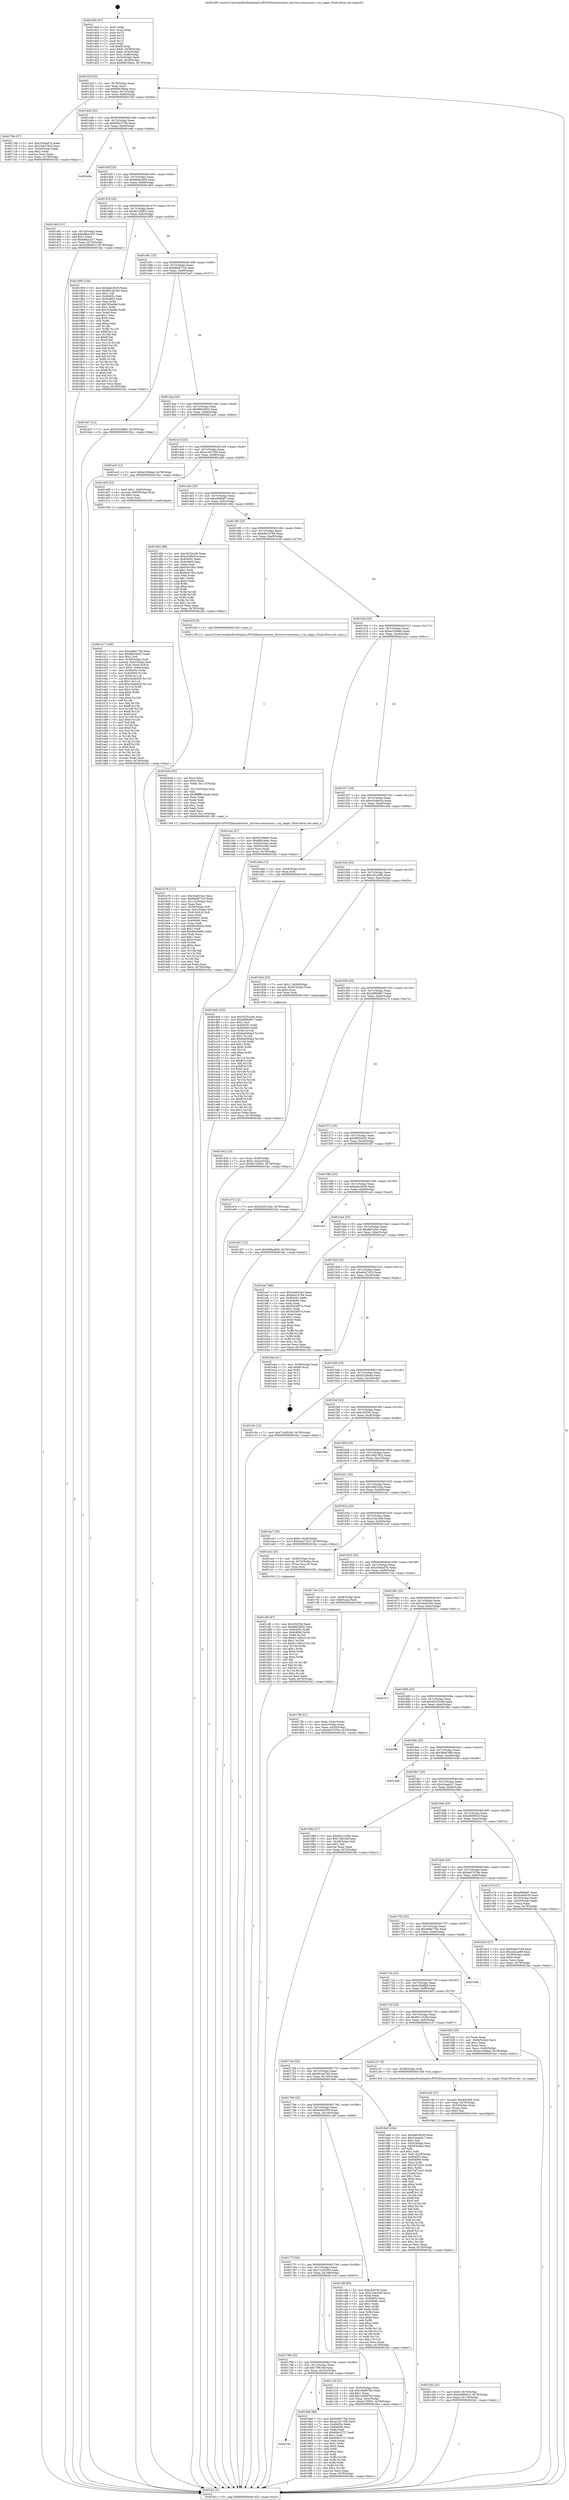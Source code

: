 digraph "0x401400" {
  label = "0x401400 (/mnt/c/Users/mathe/Desktop/tcc/POCII/binaries/extr_xhyvesrcvmmvmm.c_vm_ioapic_Final-ollvm.out::main(0))"
  labelloc = "t"
  node[shape=record]

  Entry [label="",width=0.3,height=0.3,shape=circle,fillcolor=black,style=filled]
  "0x40142f" [label="{
     0x40142f [23]\l
     | [instrs]\l
     &nbsp;&nbsp;0x40142f \<+3\>: mov -0x78(%rbp),%eax\l
     &nbsp;&nbsp;0x401432 \<+2\>: mov %eax,%ecx\l
     &nbsp;&nbsp;0x401434 \<+6\>: sub $0x80616bee,%ecx\l
     &nbsp;&nbsp;0x40143a \<+3\>: mov %eax,-0x7c(%rbp)\l
     &nbsp;&nbsp;0x40143d \<+3\>: mov %ecx,-0x80(%rbp)\l
     &nbsp;&nbsp;0x401440 \<+6\>: je 00000000004017bb \<main+0x3bb\>\l
  }"]
  "0x4017bb" [label="{
     0x4017bb [27]\l
     | [instrs]\l
     &nbsp;&nbsp;0x4017bb \<+5\>: mov $0x330dad7b,%eax\l
     &nbsp;&nbsp;0x4017c0 \<+5\>: mov $0x19d27822,%ecx\l
     &nbsp;&nbsp;0x4017c5 \<+3\>: mov -0x34(%rbp),%edx\l
     &nbsp;&nbsp;0x4017c8 \<+3\>: cmp $0x2,%edx\l
     &nbsp;&nbsp;0x4017cb \<+3\>: cmovne %ecx,%eax\l
     &nbsp;&nbsp;0x4017ce \<+3\>: mov %eax,-0x78(%rbp)\l
     &nbsp;&nbsp;0x4017d1 \<+5\>: jmp 0000000000401fa1 \<main+0xba1\>\l
  }"]
  "0x401446" [label="{
     0x401446 [25]\l
     | [instrs]\l
     &nbsp;&nbsp;0x401446 \<+5\>: jmp 000000000040144b \<main+0x4b\>\l
     &nbsp;&nbsp;0x40144b \<+3\>: mov -0x7c(%rbp),%eax\l
     &nbsp;&nbsp;0x40144e \<+5\>: sub $0x82bc57d9,%eax\l
     &nbsp;&nbsp;0x401453 \<+6\>: mov %eax,-0x84(%rbp)\l
     &nbsp;&nbsp;0x401459 \<+6\>: je 0000000000401e8a \<main+0xa8a\>\l
  }"]
  "0x401fa1" [label="{
     0x401fa1 [5]\l
     | [instrs]\l
     &nbsp;&nbsp;0x401fa1 \<+5\>: jmp 000000000040142f \<main+0x2f\>\l
  }"]
  "0x401400" [label="{
     0x401400 [47]\l
     | [instrs]\l
     &nbsp;&nbsp;0x401400 \<+1\>: push %rbp\l
     &nbsp;&nbsp;0x401401 \<+3\>: mov %rsp,%rbp\l
     &nbsp;&nbsp;0x401404 \<+2\>: push %r15\l
     &nbsp;&nbsp;0x401406 \<+2\>: push %r14\l
     &nbsp;&nbsp;0x401408 \<+2\>: push %r13\l
     &nbsp;&nbsp;0x40140a \<+2\>: push %r12\l
     &nbsp;&nbsp;0x40140c \<+1\>: push %rbx\l
     &nbsp;&nbsp;0x40140d \<+7\>: sub $0xf8,%rsp\l
     &nbsp;&nbsp;0x401414 \<+7\>: movl $0x0,-0x38(%rbp)\l
     &nbsp;&nbsp;0x40141b \<+3\>: mov %edi,-0x3c(%rbp)\l
     &nbsp;&nbsp;0x40141e \<+4\>: mov %rsi,-0x48(%rbp)\l
     &nbsp;&nbsp;0x401422 \<+3\>: mov -0x3c(%rbp),%edi\l
     &nbsp;&nbsp;0x401425 \<+3\>: mov %edi,-0x34(%rbp)\l
     &nbsp;&nbsp;0x401428 \<+7\>: movl $0x80616bee,-0x78(%rbp)\l
  }"]
  Exit [label="",width=0.3,height=0.3,shape=circle,fillcolor=black,style=filled,peripheries=2]
  "0x401e8a" [label="{
     0x401e8a\l
  }", style=dashed]
  "0x40145f" [label="{
     0x40145f [25]\l
     | [instrs]\l
     &nbsp;&nbsp;0x40145f \<+5\>: jmp 0000000000401464 \<main+0x64\>\l
     &nbsp;&nbsp;0x401464 \<+3\>: mov -0x7c(%rbp),%eax\l
     &nbsp;&nbsp;0x401467 \<+5\>: sub $0x969ac609,%eax\l
     &nbsp;&nbsp;0x40146c \<+6\>: mov %eax,-0x88(%rbp)\l
     &nbsp;&nbsp;0x401472 \<+6\>: je 0000000000401d63 \<main+0x963\>\l
  }"]
  "0x401de6" [label="{
     0x401de6 [152]\l
     | [instrs]\l
     &nbsp;&nbsp;0x401de6 \<+5\>: mov $0x35252c0b,%ecx\l
     &nbsp;&nbsp;0x401deb \<+5\>: mov $0xd090dfe7,%edx\l
     &nbsp;&nbsp;0x401df0 \<+3\>: mov $0x1,%sil\l
     &nbsp;&nbsp;0x401df3 \<+8\>: mov 0x40405c,%r8d\l
     &nbsp;&nbsp;0x401dfb \<+8\>: mov 0x404060,%r9d\l
     &nbsp;&nbsp;0x401e03 \<+3\>: mov %r8d,%r10d\l
     &nbsp;&nbsp;0x401e06 \<+7\>: sub $0x6ab004a3,%r10d\l
     &nbsp;&nbsp;0x401e0d \<+4\>: sub $0x1,%r10d\l
     &nbsp;&nbsp;0x401e11 \<+7\>: add $0x6ab004a3,%r10d\l
     &nbsp;&nbsp;0x401e18 \<+4\>: imul %r10d,%r8d\l
     &nbsp;&nbsp;0x401e1c \<+4\>: and $0x1,%r8d\l
     &nbsp;&nbsp;0x401e20 \<+4\>: cmp $0x0,%r8d\l
     &nbsp;&nbsp;0x401e24 \<+4\>: sete %r11b\l
     &nbsp;&nbsp;0x401e28 \<+4\>: cmp $0xa,%r9d\l
     &nbsp;&nbsp;0x401e2c \<+3\>: setl %bl\l
     &nbsp;&nbsp;0x401e2f \<+3\>: mov %r11b,%r14b\l
     &nbsp;&nbsp;0x401e32 \<+4\>: xor $0xff,%r14b\l
     &nbsp;&nbsp;0x401e36 \<+3\>: mov %bl,%r15b\l
     &nbsp;&nbsp;0x401e39 \<+4\>: xor $0xff,%r15b\l
     &nbsp;&nbsp;0x401e3d \<+4\>: xor $0x0,%sil\l
     &nbsp;&nbsp;0x401e41 \<+3\>: mov %r14b,%r12b\l
     &nbsp;&nbsp;0x401e44 \<+4\>: and $0x0,%r12b\l
     &nbsp;&nbsp;0x401e48 \<+3\>: and %sil,%r11b\l
     &nbsp;&nbsp;0x401e4b \<+3\>: mov %r15b,%r13b\l
     &nbsp;&nbsp;0x401e4e \<+4\>: and $0x0,%r13b\l
     &nbsp;&nbsp;0x401e52 \<+3\>: and %sil,%bl\l
     &nbsp;&nbsp;0x401e55 \<+3\>: or %r11b,%r12b\l
     &nbsp;&nbsp;0x401e58 \<+3\>: or %bl,%r13b\l
     &nbsp;&nbsp;0x401e5b \<+3\>: xor %r13b,%r12b\l
     &nbsp;&nbsp;0x401e5e \<+3\>: or %r15b,%r14b\l
     &nbsp;&nbsp;0x401e61 \<+4\>: xor $0xff,%r14b\l
     &nbsp;&nbsp;0x401e65 \<+4\>: or $0x0,%sil\l
     &nbsp;&nbsp;0x401e69 \<+3\>: and %sil,%r14b\l
     &nbsp;&nbsp;0x401e6c \<+3\>: or %r14b,%r12b\l
     &nbsp;&nbsp;0x401e6f \<+4\>: test $0x1,%r12b\l
     &nbsp;&nbsp;0x401e73 \<+3\>: cmovne %edx,%ecx\l
     &nbsp;&nbsp;0x401e76 \<+3\>: mov %ecx,-0x78(%rbp)\l
     &nbsp;&nbsp;0x401e79 \<+5\>: jmp 0000000000401fa1 \<main+0xba1\>\l
  }"]
  "0x401d63" [label="{
     0x401d63 [31]\l
     | [instrs]\l
     &nbsp;&nbsp;0x401d63 \<+3\>: mov -0x74(%rbp),%eax\l
     &nbsp;&nbsp;0x401d66 \<+5\>: add $0xb8bac247,%eax\l
     &nbsp;&nbsp;0x401d6b \<+3\>: add $0x1,%eax\l
     &nbsp;&nbsp;0x401d6e \<+5\>: sub $0xb8bac247,%eax\l
     &nbsp;&nbsp;0x401d73 \<+3\>: mov %eax,-0x74(%rbp)\l
     &nbsp;&nbsp;0x401d76 \<+7\>: movl $0x4590941f,-0x78(%rbp)\l
     &nbsp;&nbsp;0x401d7d \<+5\>: jmp 0000000000401fa1 \<main+0xba1\>\l
  }"]
  "0x401478" [label="{
     0x401478 [25]\l
     | [instrs]\l
     &nbsp;&nbsp;0x401478 \<+5\>: jmp 000000000040147d \<main+0x7d\>\l
     &nbsp;&nbsp;0x40147d \<+3\>: mov -0x7c(%rbp),%eax\l
     &nbsp;&nbsp;0x401480 \<+5\>: sub $0x9a72f583,%eax\l
     &nbsp;&nbsp;0x401485 \<+6\>: mov %eax,-0x8c(%rbp)\l
     &nbsp;&nbsp;0x40148b \<+6\>: je 0000000000401859 \<main+0x459\>\l
  }"]
  "0x401cf6" [label="{
     0x401cf6 [97]\l
     | [instrs]\l
     &nbsp;&nbsp;0x401cf6 \<+5\>: mov $0xc52f1fb,%edx\l
     &nbsp;&nbsp;0x401cfb \<+5\>: mov $0xd6f2d052,%esi\l
     &nbsp;&nbsp;0x401d00 \<+8\>: mov 0x40405c,%r8d\l
     &nbsp;&nbsp;0x401d08 \<+8\>: mov 0x404060,%r9d\l
     &nbsp;&nbsp;0x401d10 \<+3\>: mov %r8d,%r10d\l
     &nbsp;&nbsp;0x401d13 \<+7\>: add $0x61149e10,%r10d\l
     &nbsp;&nbsp;0x401d1a \<+4\>: sub $0x1,%r10d\l
     &nbsp;&nbsp;0x401d1e \<+7\>: sub $0x61149e10,%r10d\l
     &nbsp;&nbsp;0x401d25 \<+4\>: imul %r10d,%r8d\l
     &nbsp;&nbsp;0x401d29 \<+4\>: and $0x1,%r8d\l
     &nbsp;&nbsp;0x401d2d \<+4\>: cmp $0x0,%r8d\l
     &nbsp;&nbsp;0x401d31 \<+4\>: sete %r11b\l
     &nbsp;&nbsp;0x401d35 \<+4\>: cmp $0xa,%r9d\l
     &nbsp;&nbsp;0x401d39 \<+3\>: setl %bl\l
     &nbsp;&nbsp;0x401d3c \<+3\>: mov %r11b,%r14b\l
     &nbsp;&nbsp;0x401d3f \<+3\>: and %bl,%r14b\l
     &nbsp;&nbsp;0x401d42 \<+3\>: xor %bl,%r11b\l
     &nbsp;&nbsp;0x401d45 \<+3\>: or %r11b,%r14b\l
     &nbsp;&nbsp;0x401d48 \<+4\>: test $0x1,%r14b\l
     &nbsp;&nbsp;0x401d4c \<+3\>: cmovne %esi,%edx\l
     &nbsp;&nbsp;0x401d4f \<+3\>: mov %edx,-0x78(%rbp)\l
     &nbsp;&nbsp;0x401d52 \<+5\>: jmp 0000000000401fa1 \<main+0xba1\>\l
  }"]
  "0x401859" [label="{
     0x401859 [144]\l
     | [instrs]\l
     &nbsp;&nbsp;0x401859 \<+5\>: mov $0xdab1fb38,%eax\l
     &nbsp;&nbsp;0x40185e \<+5\>: mov $0x661de7b0,%ecx\l
     &nbsp;&nbsp;0x401863 \<+2\>: mov $0x1,%dl\l
     &nbsp;&nbsp;0x401865 \<+7\>: mov 0x40405c,%esi\l
     &nbsp;&nbsp;0x40186c \<+7\>: mov 0x404060,%edi\l
     &nbsp;&nbsp;0x401873 \<+3\>: mov %esi,%r8d\l
     &nbsp;&nbsp;0x401876 \<+7\>: sub $0x763a09d,%r8d\l
     &nbsp;&nbsp;0x40187d \<+4\>: sub $0x1,%r8d\l
     &nbsp;&nbsp;0x401881 \<+7\>: add $0x763a09d,%r8d\l
     &nbsp;&nbsp;0x401888 \<+4\>: imul %r8d,%esi\l
     &nbsp;&nbsp;0x40188c \<+3\>: and $0x1,%esi\l
     &nbsp;&nbsp;0x40188f \<+3\>: cmp $0x0,%esi\l
     &nbsp;&nbsp;0x401892 \<+4\>: sete %r9b\l
     &nbsp;&nbsp;0x401896 \<+3\>: cmp $0xa,%edi\l
     &nbsp;&nbsp;0x401899 \<+4\>: setl %r10b\l
     &nbsp;&nbsp;0x40189d \<+3\>: mov %r9b,%r11b\l
     &nbsp;&nbsp;0x4018a0 \<+4\>: xor $0xff,%r11b\l
     &nbsp;&nbsp;0x4018a4 \<+3\>: mov %r10b,%bl\l
     &nbsp;&nbsp;0x4018a7 \<+3\>: xor $0xff,%bl\l
     &nbsp;&nbsp;0x4018aa \<+3\>: xor $0x0,%dl\l
     &nbsp;&nbsp;0x4018ad \<+3\>: mov %r11b,%r14b\l
     &nbsp;&nbsp;0x4018b0 \<+4\>: and $0x0,%r14b\l
     &nbsp;&nbsp;0x4018b4 \<+3\>: and %dl,%r9b\l
     &nbsp;&nbsp;0x4018b7 \<+3\>: mov %bl,%r15b\l
     &nbsp;&nbsp;0x4018ba \<+4\>: and $0x0,%r15b\l
     &nbsp;&nbsp;0x4018be \<+3\>: and %dl,%r10b\l
     &nbsp;&nbsp;0x4018c1 \<+3\>: or %r9b,%r14b\l
     &nbsp;&nbsp;0x4018c4 \<+3\>: or %r10b,%r15b\l
     &nbsp;&nbsp;0x4018c7 \<+3\>: xor %r15b,%r14b\l
     &nbsp;&nbsp;0x4018ca \<+3\>: or %bl,%r11b\l
     &nbsp;&nbsp;0x4018cd \<+4\>: xor $0xff,%r11b\l
     &nbsp;&nbsp;0x4018d1 \<+3\>: or $0x0,%dl\l
     &nbsp;&nbsp;0x4018d4 \<+3\>: and %dl,%r11b\l
     &nbsp;&nbsp;0x4018d7 \<+3\>: or %r11b,%r14b\l
     &nbsp;&nbsp;0x4018da \<+4\>: test $0x1,%r14b\l
     &nbsp;&nbsp;0x4018de \<+3\>: cmovne %ecx,%eax\l
     &nbsp;&nbsp;0x4018e1 \<+3\>: mov %eax,-0x78(%rbp)\l
     &nbsp;&nbsp;0x4018e4 \<+5\>: jmp 0000000000401fa1 \<main+0xba1\>\l
  }"]
  "0x401491" [label="{
     0x401491 [25]\l
     | [instrs]\l
     &nbsp;&nbsp;0x401491 \<+5\>: jmp 0000000000401496 \<main+0x96\>\l
     &nbsp;&nbsp;0x401496 \<+3\>: mov -0x7c(%rbp),%eax\l
     &nbsp;&nbsp;0x401499 \<+5\>: sub $0x9bb877c9,%eax\l
     &nbsp;&nbsp;0x40149e \<+6\>: mov %eax,-0x90(%rbp)\l
     &nbsp;&nbsp;0x4014a4 \<+6\>: je 0000000000401be7 \<main+0x7e7\>\l
  }"]
  "0x401c5b" [label="{
     0x401c5b [25]\l
     | [instrs]\l
     &nbsp;&nbsp;0x401c5b \<+7\>: movl $0x0,-0x74(%rbp)\l
     &nbsp;&nbsp;0x401c62 \<+7\>: movl $0x4590941f,-0x78(%rbp)\l
     &nbsp;&nbsp;0x401c69 \<+6\>: mov %eax,-0x118(%rbp)\l
     &nbsp;&nbsp;0x401c6f \<+5\>: jmp 0000000000401fa1 \<main+0xba1\>\l
  }"]
  "0x401be7" [label="{
     0x401be7 [12]\l
     | [instrs]\l
     &nbsp;&nbsp;0x401be7 \<+7\>: movl $0x5c50dfb8,-0x78(%rbp)\l
     &nbsp;&nbsp;0x401bee \<+5\>: jmp 0000000000401fa1 \<main+0xba1\>\l
  }"]
  "0x4014aa" [label="{
     0x4014aa [25]\l
     | [instrs]\l
     &nbsp;&nbsp;0x4014aa \<+5\>: jmp 00000000004014af \<main+0xaf\>\l
     &nbsp;&nbsp;0x4014af \<+3\>: mov -0x7c(%rbp),%eax\l
     &nbsp;&nbsp;0x4014b2 \<+5\>: sub $0x9bf16032,%eax\l
     &nbsp;&nbsp;0x4014b7 \<+6\>: mov %eax,-0x94(%rbp)\l
     &nbsp;&nbsp;0x4014bd \<+6\>: je 0000000000401ac0 \<main+0x6c0\>\l
  }"]
  "0x401c40" [label="{
     0x401c40 [27]\l
     | [instrs]\l
     &nbsp;&nbsp;0x401c40 \<+10\>: movabs $0x4020b6,%rdi\l
     &nbsp;&nbsp;0x401c4a \<+4\>: mov %rax,-0x70(%rbp)\l
     &nbsp;&nbsp;0x401c4e \<+4\>: mov -0x70(%rbp),%rax\l
     &nbsp;&nbsp;0x401c52 \<+2\>: mov (%rax),%esi\l
     &nbsp;&nbsp;0x401c54 \<+2\>: mov $0x0,%al\l
     &nbsp;&nbsp;0x401c56 \<+5\>: call 0000000000401040 \<printf@plt\>\l
     | [calls]\l
     &nbsp;&nbsp;0x401040 \{1\} (unknown)\l
  }"]
  "0x401ac0" [label="{
     0x401ac0 [12]\l
     | [instrs]\l
     &nbsp;&nbsp;0x401ac0 \<+7\>: movl $0xbc338dad,-0x78(%rbp)\l
     &nbsp;&nbsp;0x401ac7 \<+5\>: jmp 0000000000401fa1 \<main+0xba1\>\l
  }"]
  "0x4014c3" [label="{
     0x4014c3 [25]\l
     | [instrs]\l
     &nbsp;&nbsp;0x4014c3 \<+5\>: jmp 00000000004014c8 \<main+0xc8\>\l
     &nbsp;&nbsp;0x4014c8 \<+3\>: mov -0x7c(%rbp),%eax\l
     &nbsp;&nbsp;0x4014cb \<+5\>: sub $0xa1447358,%eax\l
     &nbsp;&nbsp;0x4014d0 \<+6\>: mov %eax,-0x98(%rbp)\l
     &nbsp;&nbsp;0x4014d6 \<+6\>: je 0000000000401a00 \<main+0x600\>\l
  }"]
  "0x401b78" [label="{
     0x401b78 [111]\l
     | [instrs]\l
     &nbsp;&nbsp;0x401b78 \<+5\>: mov $0x34a923ec,%ecx\l
     &nbsp;&nbsp;0x401b7d \<+5\>: mov $0x9bb877c9,%edx\l
     &nbsp;&nbsp;0x401b82 \<+6\>: mov -0x114(%rbp),%esi\l
     &nbsp;&nbsp;0x401b88 \<+3\>: imul %eax,%esi\l
     &nbsp;&nbsp;0x401b8b \<+4\>: mov -0x58(%rbp),%r8\l
     &nbsp;&nbsp;0x401b8f \<+4\>: movslq -0x5c(%rbp),%r9\l
     &nbsp;&nbsp;0x401b93 \<+4\>: mov (%r8,%r9,8),%r8\l
     &nbsp;&nbsp;0x401b97 \<+3\>: mov %esi,(%r8)\l
     &nbsp;&nbsp;0x401b9a \<+7\>: mov 0x40405c,%eax\l
     &nbsp;&nbsp;0x401ba1 \<+7\>: mov 0x404060,%esi\l
     &nbsp;&nbsp;0x401ba8 \<+2\>: mov %eax,%edi\l
     &nbsp;&nbsp;0x401baa \<+6\>: sub $0x99cd4b0e,%edi\l
     &nbsp;&nbsp;0x401bb0 \<+3\>: sub $0x1,%edi\l
     &nbsp;&nbsp;0x401bb3 \<+6\>: add $0x99cd4b0e,%edi\l
     &nbsp;&nbsp;0x401bb9 \<+3\>: imul %edi,%eax\l
     &nbsp;&nbsp;0x401bbc \<+3\>: and $0x1,%eax\l
     &nbsp;&nbsp;0x401bbf \<+3\>: cmp $0x0,%eax\l
     &nbsp;&nbsp;0x401bc2 \<+4\>: sete %r10b\l
     &nbsp;&nbsp;0x401bc6 \<+3\>: cmp $0xa,%esi\l
     &nbsp;&nbsp;0x401bc9 \<+4\>: setl %r11b\l
     &nbsp;&nbsp;0x401bcd \<+3\>: mov %r10b,%bl\l
     &nbsp;&nbsp;0x401bd0 \<+3\>: and %r11b,%bl\l
     &nbsp;&nbsp;0x401bd3 \<+3\>: xor %r11b,%r10b\l
     &nbsp;&nbsp;0x401bd6 \<+3\>: or %r10b,%bl\l
     &nbsp;&nbsp;0x401bd9 \<+3\>: test $0x1,%bl\l
     &nbsp;&nbsp;0x401bdc \<+3\>: cmovne %edx,%ecx\l
     &nbsp;&nbsp;0x401bdf \<+3\>: mov %ecx,-0x78(%rbp)\l
     &nbsp;&nbsp;0x401be2 \<+5\>: jmp 0000000000401fa1 \<main+0xba1\>\l
  }"]
  "0x401a00" [label="{
     0x401a00 [23]\l
     | [instrs]\l
     &nbsp;&nbsp;0x401a00 \<+7\>: movl $0x1,-0x60(%rbp)\l
     &nbsp;&nbsp;0x401a07 \<+4\>: movslq -0x60(%rbp),%rax\l
     &nbsp;&nbsp;0x401a0b \<+4\>: shl $0x2,%rax\l
     &nbsp;&nbsp;0x401a0f \<+3\>: mov %rax,%rdi\l
     &nbsp;&nbsp;0x401a12 \<+5\>: call 0000000000401050 \<malloc@plt\>\l
     | [calls]\l
     &nbsp;&nbsp;0x401050 \{1\} (unknown)\l
  }"]
  "0x4014dc" [label="{
     0x4014dc [25]\l
     | [instrs]\l
     &nbsp;&nbsp;0x4014dc \<+5\>: jmp 00000000004014e1 \<main+0xe1\>\l
     &nbsp;&nbsp;0x4014e1 \<+3\>: mov -0x7c(%rbp),%eax\l
     &nbsp;&nbsp;0x4014e4 \<+5\>: sub $0xa666fef7,%eax\l
     &nbsp;&nbsp;0x4014e9 \<+6\>: mov %eax,-0x9c(%rbp)\l
     &nbsp;&nbsp;0x4014ef \<+6\>: je 0000000000401d82 \<main+0x982\>\l
  }"]
  "0x401b44" [label="{
     0x401b44 [52]\l
     | [instrs]\l
     &nbsp;&nbsp;0x401b44 \<+2\>: xor %ecx,%ecx\l
     &nbsp;&nbsp;0x401b46 \<+5\>: mov $0x2,%edx\l
     &nbsp;&nbsp;0x401b4b \<+6\>: mov %edx,-0x110(%rbp)\l
     &nbsp;&nbsp;0x401b51 \<+1\>: cltd\l
     &nbsp;&nbsp;0x401b52 \<+6\>: mov -0x110(%rbp),%esi\l
     &nbsp;&nbsp;0x401b58 \<+2\>: idiv %esi\l
     &nbsp;&nbsp;0x401b5a \<+6\>: imul $0xfffffffe,%edx,%edx\l
     &nbsp;&nbsp;0x401b60 \<+2\>: mov %ecx,%edi\l
     &nbsp;&nbsp;0x401b62 \<+2\>: sub %edx,%edi\l
     &nbsp;&nbsp;0x401b64 \<+2\>: mov %ecx,%edx\l
     &nbsp;&nbsp;0x401b66 \<+3\>: sub $0x1,%edx\l
     &nbsp;&nbsp;0x401b69 \<+2\>: add %edx,%edi\l
     &nbsp;&nbsp;0x401b6b \<+2\>: sub %edi,%ecx\l
     &nbsp;&nbsp;0x401b6d \<+6\>: mov %ecx,-0x114(%rbp)\l
     &nbsp;&nbsp;0x401b73 \<+5\>: call 0000000000401160 \<next_i\>\l
     | [calls]\l
     &nbsp;&nbsp;0x401160 \{1\} (/mnt/c/Users/mathe/Desktop/tcc/POCII/binaries/extr_xhyvesrcvmmvmm.c_vm_ioapic_Final-ollvm.out::next_i)\l
  }"]
  "0x401d82" [label="{
     0x401d82 [88]\l
     | [instrs]\l
     &nbsp;&nbsp;0x401d82 \<+5\>: mov $0x35252c0b,%eax\l
     &nbsp;&nbsp;0x401d87 \<+5\>: mov $0xc03dbd1e,%ecx\l
     &nbsp;&nbsp;0x401d8c \<+7\>: mov 0x40405c,%edx\l
     &nbsp;&nbsp;0x401d93 \<+7\>: mov 0x404060,%esi\l
     &nbsp;&nbsp;0x401d9a \<+2\>: mov %edx,%edi\l
     &nbsp;&nbsp;0x401d9c \<+6\>: add $0xfc0e183c,%edi\l
     &nbsp;&nbsp;0x401da2 \<+3\>: sub $0x1,%edi\l
     &nbsp;&nbsp;0x401da5 \<+6\>: sub $0xfc0e183c,%edi\l
     &nbsp;&nbsp;0x401dab \<+3\>: imul %edi,%edx\l
     &nbsp;&nbsp;0x401dae \<+3\>: and $0x1,%edx\l
     &nbsp;&nbsp;0x401db1 \<+3\>: cmp $0x0,%edx\l
     &nbsp;&nbsp;0x401db4 \<+4\>: sete %r8b\l
     &nbsp;&nbsp;0x401db8 \<+3\>: cmp $0xa,%esi\l
     &nbsp;&nbsp;0x401dbb \<+4\>: setl %r9b\l
     &nbsp;&nbsp;0x401dbf \<+3\>: mov %r8b,%r10b\l
     &nbsp;&nbsp;0x401dc2 \<+3\>: and %r9b,%r10b\l
     &nbsp;&nbsp;0x401dc5 \<+3\>: xor %r9b,%r8b\l
     &nbsp;&nbsp;0x401dc8 \<+3\>: or %r8b,%r10b\l
     &nbsp;&nbsp;0x401dcb \<+4\>: test $0x1,%r10b\l
     &nbsp;&nbsp;0x401dcf \<+3\>: cmovne %ecx,%eax\l
     &nbsp;&nbsp;0x401dd2 \<+3\>: mov %eax,-0x78(%rbp)\l
     &nbsp;&nbsp;0x401dd5 \<+5\>: jmp 0000000000401fa1 \<main+0xba1\>\l
  }"]
  "0x4014f5" [label="{
     0x4014f5 [25]\l
     | [instrs]\l
     &nbsp;&nbsp;0x4014f5 \<+5\>: jmp 00000000004014fa \<main+0xfa\>\l
     &nbsp;&nbsp;0x4014fa \<+3\>: mov -0x7c(%rbp),%eax\l
     &nbsp;&nbsp;0x4014fd \<+5\>: sub $0xb6a14784,%eax\l
     &nbsp;&nbsp;0x401502 \<+6\>: mov %eax,-0xa0(%rbp)\l
     &nbsp;&nbsp;0x401508 \<+6\>: je 0000000000401b3f \<main+0x73f\>\l
  }"]
  "0x401a17" [label="{
     0x401a17 [169]\l
     | [instrs]\l
     &nbsp;&nbsp;0x401a17 \<+5\>: mov $0x4d8e776e,%ecx\l
     &nbsp;&nbsp;0x401a1c \<+5\>: mov $0x9bf16032,%edx\l
     &nbsp;&nbsp;0x401a21 \<+3\>: mov $0x1,%sil\l
     &nbsp;&nbsp;0x401a24 \<+4\>: mov -0x58(%rbp),%rdi\l
     &nbsp;&nbsp;0x401a28 \<+4\>: movslq -0x5c(%rbp),%r8\l
     &nbsp;&nbsp;0x401a2c \<+4\>: mov %rax,(%rdi,%r8,8)\l
     &nbsp;&nbsp;0x401a30 \<+7\>: movl $0x0,-0x64(%rbp)\l
     &nbsp;&nbsp;0x401a37 \<+8\>: mov 0x40405c,%r9d\l
     &nbsp;&nbsp;0x401a3f \<+8\>: mov 0x404060,%r10d\l
     &nbsp;&nbsp;0x401a47 \<+3\>: mov %r9d,%r11d\l
     &nbsp;&nbsp;0x401a4a \<+7\>: sub $0xe2b4e926,%r11d\l
     &nbsp;&nbsp;0x401a51 \<+4\>: sub $0x1,%r11d\l
     &nbsp;&nbsp;0x401a55 \<+7\>: add $0xe2b4e926,%r11d\l
     &nbsp;&nbsp;0x401a5c \<+4\>: imul %r11d,%r9d\l
     &nbsp;&nbsp;0x401a60 \<+4\>: and $0x1,%r9d\l
     &nbsp;&nbsp;0x401a64 \<+4\>: cmp $0x0,%r9d\l
     &nbsp;&nbsp;0x401a68 \<+3\>: sete %bl\l
     &nbsp;&nbsp;0x401a6b \<+4\>: cmp $0xa,%r10d\l
     &nbsp;&nbsp;0x401a6f \<+4\>: setl %r14b\l
     &nbsp;&nbsp;0x401a73 \<+3\>: mov %bl,%r15b\l
     &nbsp;&nbsp;0x401a76 \<+4\>: xor $0xff,%r15b\l
     &nbsp;&nbsp;0x401a7a \<+3\>: mov %r14b,%r12b\l
     &nbsp;&nbsp;0x401a7d \<+4\>: xor $0xff,%r12b\l
     &nbsp;&nbsp;0x401a81 \<+4\>: xor $0x0,%sil\l
     &nbsp;&nbsp;0x401a85 \<+3\>: mov %r15b,%r13b\l
     &nbsp;&nbsp;0x401a88 \<+4\>: and $0x0,%r13b\l
     &nbsp;&nbsp;0x401a8c \<+3\>: and %sil,%bl\l
     &nbsp;&nbsp;0x401a8f \<+3\>: mov %r12b,%al\l
     &nbsp;&nbsp;0x401a92 \<+2\>: and $0x0,%al\l
     &nbsp;&nbsp;0x401a94 \<+3\>: and %sil,%r14b\l
     &nbsp;&nbsp;0x401a97 \<+3\>: or %bl,%r13b\l
     &nbsp;&nbsp;0x401a9a \<+3\>: or %r14b,%al\l
     &nbsp;&nbsp;0x401a9d \<+3\>: xor %al,%r13b\l
     &nbsp;&nbsp;0x401aa0 \<+3\>: or %r12b,%r15b\l
     &nbsp;&nbsp;0x401aa3 \<+4\>: xor $0xff,%r15b\l
     &nbsp;&nbsp;0x401aa7 \<+4\>: or $0x0,%sil\l
     &nbsp;&nbsp;0x401aab \<+3\>: and %sil,%r15b\l
     &nbsp;&nbsp;0x401aae \<+3\>: or %r15b,%r13b\l
     &nbsp;&nbsp;0x401ab1 \<+4\>: test $0x1,%r13b\l
     &nbsp;&nbsp;0x401ab5 \<+3\>: cmovne %edx,%ecx\l
     &nbsp;&nbsp;0x401ab8 \<+3\>: mov %ecx,-0x78(%rbp)\l
     &nbsp;&nbsp;0x401abb \<+5\>: jmp 0000000000401fa1 \<main+0xba1\>\l
  }"]
  "0x401b3f" [label="{
     0x401b3f [5]\l
     | [instrs]\l
     &nbsp;&nbsp;0x401b3f \<+5\>: call 0000000000401160 \<next_i\>\l
     | [calls]\l
     &nbsp;&nbsp;0x401160 \{1\} (/mnt/c/Users/mathe/Desktop/tcc/POCII/binaries/extr_xhyvesrcvmmvmm.c_vm_ioapic_Final-ollvm.out::next_i)\l
  }"]
  "0x40150e" [label="{
     0x40150e [25]\l
     | [instrs]\l
     &nbsp;&nbsp;0x40150e \<+5\>: jmp 0000000000401513 \<main+0x113\>\l
     &nbsp;&nbsp;0x401513 \<+3\>: mov -0x7c(%rbp),%eax\l
     &nbsp;&nbsp;0x401516 \<+5\>: sub $0xbc338dad,%eax\l
     &nbsp;&nbsp;0x40151b \<+6\>: mov %eax,-0xa4(%rbp)\l
     &nbsp;&nbsp;0x401521 \<+6\>: je 0000000000401acc \<main+0x6cc\>\l
  }"]
  "0x4017b1" [label="{
     0x4017b1\l
  }", style=dashed]
  "0x401acc" [label="{
     0x401acc [27]\l
     | [instrs]\l
     &nbsp;&nbsp;0x401acc \<+5\>: mov $0xf3236ee9,%eax\l
     &nbsp;&nbsp;0x401ad1 \<+5\>: mov $0xdbf1e0ec,%ecx\l
     &nbsp;&nbsp;0x401ad6 \<+3\>: mov -0x64(%rbp),%edx\l
     &nbsp;&nbsp;0x401ad9 \<+3\>: cmp -0x60(%rbp),%edx\l
     &nbsp;&nbsp;0x401adc \<+3\>: cmovl %ecx,%eax\l
     &nbsp;&nbsp;0x401adf \<+3\>: mov %eax,-0x78(%rbp)\l
     &nbsp;&nbsp;0x401ae2 \<+5\>: jmp 0000000000401fa1 \<main+0xba1\>\l
  }"]
  "0x401527" [label="{
     0x401527 [25]\l
     | [instrs]\l
     &nbsp;&nbsp;0x401527 \<+5\>: jmp 000000000040152c \<main+0x12c\>\l
     &nbsp;&nbsp;0x40152c \<+3\>: mov -0x7c(%rbp),%eax\l
     &nbsp;&nbsp;0x40152f \<+5\>: sub $0xc03dbd1e,%eax\l
     &nbsp;&nbsp;0x401534 \<+6\>: mov %eax,-0xa8(%rbp)\l
     &nbsp;&nbsp;0x40153a \<+6\>: je 0000000000401dda \<main+0x9da\>\l
  }"]
  "0x4019a8" [label="{
     0x4019a8 [88]\l
     | [instrs]\l
     &nbsp;&nbsp;0x4019a8 \<+5\>: mov $0x4d8e776e,%eax\l
     &nbsp;&nbsp;0x4019ad \<+5\>: mov $0xa1447358,%ecx\l
     &nbsp;&nbsp;0x4019b2 \<+7\>: mov 0x40405c,%edx\l
     &nbsp;&nbsp;0x4019b9 \<+7\>: mov 0x404060,%esi\l
     &nbsp;&nbsp;0x4019c0 \<+2\>: mov %edx,%edi\l
     &nbsp;&nbsp;0x4019c2 \<+6\>: sub $0x608c2727,%edi\l
     &nbsp;&nbsp;0x4019c8 \<+3\>: sub $0x1,%edi\l
     &nbsp;&nbsp;0x4019cb \<+6\>: add $0x608c2727,%edi\l
     &nbsp;&nbsp;0x4019d1 \<+3\>: imul %edi,%edx\l
     &nbsp;&nbsp;0x4019d4 \<+3\>: and $0x1,%edx\l
     &nbsp;&nbsp;0x4019d7 \<+3\>: cmp $0x0,%edx\l
     &nbsp;&nbsp;0x4019da \<+4\>: sete %r8b\l
     &nbsp;&nbsp;0x4019de \<+3\>: cmp $0xa,%esi\l
     &nbsp;&nbsp;0x4019e1 \<+4\>: setl %r9b\l
     &nbsp;&nbsp;0x4019e5 \<+3\>: mov %r8b,%r10b\l
     &nbsp;&nbsp;0x4019e8 \<+3\>: and %r9b,%r10b\l
     &nbsp;&nbsp;0x4019eb \<+3\>: xor %r9b,%r8b\l
     &nbsp;&nbsp;0x4019ee \<+3\>: or %r8b,%r10b\l
     &nbsp;&nbsp;0x4019f1 \<+4\>: test $0x1,%r10b\l
     &nbsp;&nbsp;0x4019f5 \<+3\>: cmovne %ecx,%eax\l
     &nbsp;&nbsp;0x4019f8 \<+3\>: mov %eax,-0x78(%rbp)\l
     &nbsp;&nbsp;0x4019fb \<+5\>: jmp 0000000000401fa1 \<main+0xba1\>\l
  }"]
  "0x401dda" [label="{
     0x401dda [12]\l
     | [instrs]\l
     &nbsp;&nbsp;0x401dda \<+4\>: mov -0x58(%rbp),%rax\l
     &nbsp;&nbsp;0x401dde \<+3\>: mov %rax,%rdi\l
     &nbsp;&nbsp;0x401de1 \<+5\>: call 0000000000401030 \<free@plt\>\l
     | [calls]\l
     &nbsp;&nbsp;0x401030 \{1\} (unknown)\l
  }"]
  "0x401540" [label="{
     0x401540 [25]\l
     | [instrs]\l
     &nbsp;&nbsp;0x401540 \<+5\>: jmp 0000000000401545 \<main+0x145\>\l
     &nbsp;&nbsp;0x401545 \<+3\>: mov -0x7c(%rbp),%eax\l
     &nbsp;&nbsp;0x401548 \<+5\>: sub $0xcd2ca0f9,%eax\l
     &nbsp;&nbsp;0x40154d \<+6\>: mov %eax,-0xac(%rbp)\l
     &nbsp;&nbsp;0x401553 \<+6\>: je 000000000040182b \<main+0x42b\>\l
  }"]
  "0x401798" [label="{
     0x401798 [25]\l
     | [instrs]\l
     &nbsp;&nbsp;0x401798 \<+5\>: jmp 000000000040179d \<main+0x39d\>\l
     &nbsp;&nbsp;0x40179d \<+3\>: mov -0x7c(%rbp),%eax\l
     &nbsp;&nbsp;0x4017a0 \<+5\>: sub $0x73f61fef,%eax\l
     &nbsp;&nbsp;0x4017a5 \<+6\>: mov %eax,-0x10c(%rbp)\l
     &nbsp;&nbsp;0x4017ab \<+6\>: je 00000000004019a8 \<main+0x5a8\>\l
  }"]
  "0x40182b" [label="{
     0x40182b [23]\l
     | [instrs]\l
     &nbsp;&nbsp;0x40182b \<+7\>: movl $0x1,-0x50(%rbp)\l
     &nbsp;&nbsp;0x401832 \<+4\>: movslq -0x50(%rbp),%rax\l
     &nbsp;&nbsp;0x401836 \<+4\>: shl $0x3,%rax\l
     &nbsp;&nbsp;0x40183a \<+3\>: mov %rax,%rdi\l
     &nbsp;&nbsp;0x40183d \<+5\>: call 0000000000401050 \<malloc@plt\>\l
     | [calls]\l
     &nbsp;&nbsp;0x401050 \{1\} (unknown)\l
  }"]
  "0x401559" [label="{
     0x401559 [25]\l
     | [instrs]\l
     &nbsp;&nbsp;0x401559 \<+5\>: jmp 000000000040155e \<main+0x15e\>\l
     &nbsp;&nbsp;0x40155e \<+3\>: mov -0x7c(%rbp),%eax\l
     &nbsp;&nbsp;0x401561 \<+5\>: sub $0xd090dfe7,%eax\l
     &nbsp;&nbsp;0x401566 \<+6\>: mov %eax,-0xb0(%rbp)\l
     &nbsp;&nbsp;0x40156c \<+6\>: je 0000000000401e7e \<main+0xa7e\>\l
  }"]
  "0x401c18" [label="{
     0x401c18 [31]\l
     | [instrs]\l
     &nbsp;&nbsp;0x401c18 \<+3\>: mov -0x5c(%rbp),%eax\l
     &nbsp;&nbsp;0x401c1b \<+5\>: sub $0x14b967b0,%eax\l
     &nbsp;&nbsp;0x401c20 \<+3\>: add $0x1,%eax\l
     &nbsp;&nbsp;0x401c23 \<+5\>: add $0x14b967b0,%eax\l
     &nbsp;&nbsp;0x401c28 \<+3\>: mov %eax,-0x5c(%rbp)\l
     &nbsp;&nbsp;0x401c2b \<+7\>: movl $0x9a72f583,-0x78(%rbp)\l
     &nbsp;&nbsp;0x401c32 \<+5\>: jmp 0000000000401fa1 \<main+0xba1\>\l
  }"]
  "0x401e7e" [label="{
     0x401e7e [12]\l
     | [instrs]\l
     &nbsp;&nbsp;0x401e7e \<+7\>: movl $0x20d01d3a,-0x78(%rbp)\l
     &nbsp;&nbsp;0x401e85 \<+5\>: jmp 0000000000401fa1 \<main+0xba1\>\l
  }"]
  "0x401572" [label="{
     0x401572 [25]\l
     | [instrs]\l
     &nbsp;&nbsp;0x401572 \<+5\>: jmp 0000000000401577 \<main+0x177\>\l
     &nbsp;&nbsp;0x401577 \<+3\>: mov -0x7c(%rbp),%eax\l
     &nbsp;&nbsp;0x40157a \<+5\>: sub $0xd6f2d052,%eax\l
     &nbsp;&nbsp;0x40157f \<+6\>: mov %eax,-0xb4(%rbp)\l
     &nbsp;&nbsp;0x401585 \<+6\>: je 0000000000401d57 \<main+0x957\>\l
  }"]
  "0x40177f" [label="{
     0x40177f [25]\l
     | [instrs]\l
     &nbsp;&nbsp;0x40177f \<+5\>: jmp 0000000000401784 \<main+0x384\>\l
     &nbsp;&nbsp;0x401784 \<+3\>: mov -0x7c(%rbp),%eax\l
     &nbsp;&nbsp;0x401787 \<+5\>: sub $0x71a20300,%eax\l
     &nbsp;&nbsp;0x40178c \<+6\>: mov %eax,-0x108(%rbp)\l
     &nbsp;&nbsp;0x401792 \<+6\>: je 0000000000401c18 \<main+0x818\>\l
  }"]
  "0x401d57" [label="{
     0x401d57 [12]\l
     | [instrs]\l
     &nbsp;&nbsp;0x401d57 \<+7\>: movl $0x969ac609,-0x78(%rbp)\l
     &nbsp;&nbsp;0x401d5e \<+5\>: jmp 0000000000401fa1 \<main+0xba1\>\l
  }"]
  "0x40158b" [label="{
     0x40158b [25]\l
     | [instrs]\l
     &nbsp;&nbsp;0x40158b \<+5\>: jmp 0000000000401590 \<main+0x190\>\l
     &nbsp;&nbsp;0x401590 \<+3\>: mov -0x7c(%rbp),%eax\l
     &nbsp;&nbsp;0x401593 \<+5\>: sub $0xdab1fb38,%eax\l
     &nbsp;&nbsp;0x401598 \<+6\>: mov %eax,-0xb8(%rbp)\l
     &nbsp;&nbsp;0x40159e \<+6\>: je 0000000000401ecf \<main+0xacf\>\l
  }"]
  "0x401c8f" [label="{
     0x401c8f [83]\l
     | [instrs]\l
     &nbsp;&nbsp;0x401c8f \<+5\>: mov $0xc52f1fb,%eax\l
     &nbsp;&nbsp;0x401c94 \<+5\>: mov $0x21de1bf4,%ecx\l
     &nbsp;&nbsp;0x401c99 \<+2\>: xor %edx,%edx\l
     &nbsp;&nbsp;0x401c9b \<+7\>: mov 0x40405c,%esi\l
     &nbsp;&nbsp;0x401ca2 \<+7\>: mov 0x404060,%edi\l
     &nbsp;&nbsp;0x401ca9 \<+3\>: sub $0x1,%edx\l
     &nbsp;&nbsp;0x401cac \<+3\>: mov %esi,%r8d\l
     &nbsp;&nbsp;0x401caf \<+3\>: add %edx,%r8d\l
     &nbsp;&nbsp;0x401cb2 \<+4\>: imul %r8d,%esi\l
     &nbsp;&nbsp;0x401cb6 \<+3\>: and $0x1,%esi\l
     &nbsp;&nbsp;0x401cb9 \<+3\>: cmp $0x0,%esi\l
     &nbsp;&nbsp;0x401cbc \<+4\>: sete %r9b\l
     &nbsp;&nbsp;0x401cc0 \<+3\>: cmp $0xa,%edi\l
     &nbsp;&nbsp;0x401cc3 \<+4\>: setl %r10b\l
     &nbsp;&nbsp;0x401cc7 \<+3\>: mov %r9b,%r11b\l
     &nbsp;&nbsp;0x401cca \<+3\>: and %r10b,%r11b\l
     &nbsp;&nbsp;0x401ccd \<+3\>: xor %r10b,%r9b\l
     &nbsp;&nbsp;0x401cd0 \<+3\>: or %r9b,%r11b\l
     &nbsp;&nbsp;0x401cd3 \<+4\>: test $0x1,%r11b\l
     &nbsp;&nbsp;0x401cd7 \<+3\>: cmovne %ecx,%eax\l
     &nbsp;&nbsp;0x401cda \<+3\>: mov %eax,-0x78(%rbp)\l
     &nbsp;&nbsp;0x401cdd \<+5\>: jmp 0000000000401fa1 \<main+0xba1\>\l
  }"]
  "0x401ecf" [label="{
     0x401ecf\l
  }", style=dashed]
  "0x4015a4" [label="{
     0x4015a4 [25]\l
     | [instrs]\l
     &nbsp;&nbsp;0x4015a4 \<+5\>: jmp 00000000004015a9 \<main+0x1a9\>\l
     &nbsp;&nbsp;0x4015a9 \<+3\>: mov -0x7c(%rbp),%eax\l
     &nbsp;&nbsp;0x4015ac \<+5\>: sub $0xdbf1e0ec,%eax\l
     &nbsp;&nbsp;0x4015b1 \<+6\>: mov %eax,-0xbc(%rbp)\l
     &nbsp;&nbsp;0x4015b7 \<+6\>: je 0000000000401ae7 \<main+0x6e7\>\l
  }"]
  "0x401766" [label="{
     0x401766 [25]\l
     | [instrs]\l
     &nbsp;&nbsp;0x401766 \<+5\>: jmp 000000000040176b \<main+0x36b\>\l
     &nbsp;&nbsp;0x40176b \<+3\>: mov -0x7c(%rbp),%eax\l
     &nbsp;&nbsp;0x40176e \<+5\>: sub $0x6c9a0550,%eax\l
     &nbsp;&nbsp;0x401773 \<+6\>: mov %eax,-0x104(%rbp)\l
     &nbsp;&nbsp;0x401779 \<+6\>: je 0000000000401c8f \<main+0x88f\>\l
  }"]
  "0x401ae7" [label="{
     0x401ae7 [88]\l
     | [instrs]\l
     &nbsp;&nbsp;0x401ae7 \<+5\>: mov $0x34a923ec,%eax\l
     &nbsp;&nbsp;0x401aec \<+5\>: mov $0xb6a14784,%ecx\l
     &nbsp;&nbsp;0x401af1 \<+7\>: mov 0x40405c,%edx\l
     &nbsp;&nbsp;0x401af8 \<+7\>: mov 0x404060,%esi\l
     &nbsp;&nbsp;0x401aff \<+2\>: mov %edx,%edi\l
     &nbsp;&nbsp;0x401b01 \<+6\>: add $0x5424f07e,%edi\l
     &nbsp;&nbsp;0x401b07 \<+3\>: sub $0x1,%edi\l
     &nbsp;&nbsp;0x401b0a \<+6\>: sub $0x5424f07e,%edi\l
     &nbsp;&nbsp;0x401b10 \<+3\>: imul %edi,%edx\l
     &nbsp;&nbsp;0x401b13 \<+3\>: and $0x1,%edx\l
     &nbsp;&nbsp;0x401b16 \<+3\>: cmp $0x0,%edx\l
     &nbsp;&nbsp;0x401b19 \<+4\>: sete %r8b\l
     &nbsp;&nbsp;0x401b1d \<+3\>: cmp $0xa,%esi\l
     &nbsp;&nbsp;0x401b20 \<+4\>: setl %r9b\l
     &nbsp;&nbsp;0x401b24 \<+3\>: mov %r8b,%r10b\l
     &nbsp;&nbsp;0x401b27 \<+3\>: and %r9b,%r10b\l
     &nbsp;&nbsp;0x401b2a \<+3\>: xor %r9b,%r8b\l
     &nbsp;&nbsp;0x401b2d \<+3\>: or %r8b,%r10b\l
     &nbsp;&nbsp;0x401b30 \<+4\>: test $0x1,%r10b\l
     &nbsp;&nbsp;0x401b34 \<+3\>: cmovne %ecx,%eax\l
     &nbsp;&nbsp;0x401b37 \<+3\>: mov %eax,-0x78(%rbp)\l
     &nbsp;&nbsp;0x401b3a \<+5\>: jmp 0000000000401fa1 \<main+0xba1\>\l
  }"]
  "0x4015bd" [label="{
     0x4015bd [25]\l
     | [instrs]\l
     &nbsp;&nbsp;0x4015bd \<+5\>: jmp 00000000004015c2 \<main+0x1c2\>\l
     &nbsp;&nbsp;0x4015c2 \<+3\>: mov -0x7c(%rbp),%eax\l
     &nbsp;&nbsp;0x4015c5 \<+5\>: sub $0xe6a27d10,%eax\l
     &nbsp;&nbsp;0x4015ca \<+6\>: mov %eax,-0xc0(%rbp)\l
     &nbsp;&nbsp;0x4015d0 \<+6\>: je 0000000000401eba \<main+0xaba\>\l
  }"]
  "0x4018e9" [label="{
     0x4018e9 [164]\l
     | [instrs]\l
     &nbsp;&nbsp;0x4018e9 \<+5\>: mov $0xdab1fb38,%eax\l
     &nbsp;&nbsp;0x4018ee \<+5\>: mov $0x41eaa2c7,%ecx\l
     &nbsp;&nbsp;0x4018f3 \<+2\>: mov $0x1,%dl\l
     &nbsp;&nbsp;0x4018f5 \<+3\>: mov -0x5c(%rbp),%esi\l
     &nbsp;&nbsp;0x4018f8 \<+3\>: cmp -0x50(%rbp),%esi\l
     &nbsp;&nbsp;0x4018fb \<+4\>: setl %dil\l
     &nbsp;&nbsp;0x4018ff \<+4\>: and $0x1,%dil\l
     &nbsp;&nbsp;0x401903 \<+4\>: mov %dil,-0x29(%rbp)\l
     &nbsp;&nbsp;0x401907 \<+7\>: mov 0x40405c,%esi\l
     &nbsp;&nbsp;0x40190e \<+8\>: mov 0x404060,%r8d\l
     &nbsp;&nbsp;0x401916 \<+3\>: mov %esi,%r9d\l
     &nbsp;&nbsp;0x401919 \<+7\>: add $0x7af7c3d1,%r9d\l
     &nbsp;&nbsp;0x401920 \<+4\>: sub $0x1,%r9d\l
     &nbsp;&nbsp;0x401924 \<+7\>: sub $0x7af7c3d1,%r9d\l
     &nbsp;&nbsp;0x40192b \<+4\>: imul %r9d,%esi\l
     &nbsp;&nbsp;0x40192f \<+3\>: and $0x1,%esi\l
     &nbsp;&nbsp;0x401932 \<+3\>: cmp $0x0,%esi\l
     &nbsp;&nbsp;0x401935 \<+4\>: sete %dil\l
     &nbsp;&nbsp;0x401939 \<+4\>: cmp $0xa,%r8d\l
     &nbsp;&nbsp;0x40193d \<+4\>: setl %r10b\l
     &nbsp;&nbsp;0x401941 \<+3\>: mov %dil,%r11b\l
     &nbsp;&nbsp;0x401944 \<+4\>: xor $0xff,%r11b\l
     &nbsp;&nbsp;0x401948 \<+3\>: mov %r10b,%bl\l
     &nbsp;&nbsp;0x40194b \<+3\>: xor $0xff,%bl\l
     &nbsp;&nbsp;0x40194e \<+3\>: xor $0x0,%dl\l
     &nbsp;&nbsp;0x401951 \<+3\>: mov %r11b,%r14b\l
     &nbsp;&nbsp;0x401954 \<+4\>: and $0x0,%r14b\l
     &nbsp;&nbsp;0x401958 \<+3\>: and %dl,%dil\l
     &nbsp;&nbsp;0x40195b \<+3\>: mov %bl,%r15b\l
     &nbsp;&nbsp;0x40195e \<+4\>: and $0x0,%r15b\l
     &nbsp;&nbsp;0x401962 \<+3\>: and %dl,%r10b\l
     &nbsp;&nbsp;0x401965 \<+3\>: or %dil,%r14b\l
     &nbsp;&nbsp;0x401968 \<+3\>: or %r10b,%r15b\l
     &nbsp;&nbsp;0x40196b \<+3\>: xor %r15b,%r14b\l
     &nbsp;&nbsp;0x40196e \<+3\>: or %bl,%r11b\l
     &nbsp;&nbsp;0x401971 \<+4\>: xor $0xff,%r11b\l
     &nbsp;&nbsp;0x401975 \<+3\>: or $0x0,%dl\l
     &nbsp;&nbsp;0x401978 \<+3\>: and %dl,%r11b\l
     &nbsp;&nbsp;0x40197b \<+3\>: or %r11b,%r14b\l
     &nbsp;&nbsp;0x40197e \<+4\>: test $0x1,%r14b\l
     &nbsp;&nbsp;0x401982 \<+3\>: cmovne %ecx,%eax\l
     &nbsp;&nbsp;0x401985 \<+3\>: mov %eax,-0x78(%rbp)\l
     &nbsp;&nbsp;0x401988 \<+5\>: jmp 0000000000401fa1 \<main+0xba1\>\l
  }"]
  "0x401eba" [label="{
     0x401eba [21]\l
     | [instrs]\l
     &nbsp;&nbsp;0x401eba \<+3\>: mov -0x38(%rbp),%eax\l
     &nbsp;&nbsp;0x401ebd \<+7\>: add $0xf8,%rsp\l
     &nbsp;&nbsp;0x401ec4 \<+1\>: pop %rbx\l
     &nbsp;&nbsp;0x401ec5 \<+2\>: pop %r12\l
     &nbsp;&nbsp;0x401ec7 \<+2\>: pop %r13\l
     &nbsp;&nbsp;0x401ec9 \<+2\>: pop %r14\l
     &nbsp;&nbsp;0x401ecb \<+2\>: pop %r15\l
     &nbsp;&nbsp;0x401ecd \<+1\>: pop %rbp\l
     &nbsp;&nbsp;0x401ece \<+1\>: ret\l
  }"]
  "0x4015d6" [label="{
     0x4015d6 [25]\l
     | [instrs]\l
     &nbsp;&nbsp;0x4015d6 \<+5\>: jmp 00000000004015db \<main+0x1db\>\l
     &nbsp;&nbsp;0x4015db \<+3\>: mov -0x7c(%rbp),%eax\l
     &nbsp;&nbsp;0x4015de \<+5\>: sub $0xf3236ee9,%eax\l
     &nbsp;&nbsp;0x4015e3 \<+6\>: mov %eax,-0xc4(%rbp)\l
     &nbsp;&nbsp;0x4015e9 \<+6\>: je 0000000000401c0c \<main+0x80c\>\l
  }"]
  "0x40174d" [label="{
     0x40174d [25]\l
     | [instrs]\l
     &nbsp;&nbsp;0x40174d \<+5\>: jmp 0000000000401752 \<main+0x352\>\l
     &nbsp;&nbsp;0x401752 \<+3\>: mov -0x7c(%rbp),%eax\l
     &nbsp;&nbsp;0x401755 \<+5\>: sub $0x661de7b0,%eax\l
     &nbsp;&nbsp;0x40175a \<+6\>: mov %eax,-0x100(%rbp)\l
     &nbsp;&nbsp;0x401760 \<+6\>: je 00000000004018e9 \<main+0x4e9\>\l
  }"]
  "0x401c0c" [label="{
     0x401c0c [12]\l
     | [instrs]\l
     &nbsp;&nbsp;0x401c0c \<+7\>: movl $0x71a20300,-0x78(%rbp)\l
     &nbsp;&nbsp;0x401c13 \<+5\>: jmp 0000000000401fa1 \<main+0xba1\>\l
  }"]
  "0x4015ef" [label="{
     0x4015ef [25]\l
     | [instrs]\l
     &nbsp;&nbsp;0x4015ef \<+5\>: jmp 00000000004015f4 \<main+0x1f4\>\l
     &nbsp;&nbsp;0x4015f4 \<+3\>: mov -0x7c(%rbp),%eax\l
     &nbsp;&nbsp;0x4015f7 \<+5\>: sub $0xc52f1fb,%eax\l
     &nbsp;&nbsp;0x4015fc \<+6\>: mov %eax,-0xc8(%rbp)\l
     &nbsp;&nbsp;0x401602 \<+6\>: je 0000000000401f6e \<main+0xb6e\>\l
  }"]
  "0x401c37" [label="{
     0x401c37 [9]\l
     | [instrs]\l
     &nbsp;&nbsp;0x401c37 \<+4\>: mov -0x58(%rbp),%rdi\l
     &nbsp;&nbsp;0x401c3b \<+5\>: call 00000000004013e0 \<vm_ioapic\>\l
     | [calls]\l
     &nbsp;&nbsp;0x4013e0 \{1\} (/mnt/c/Users/mathe/Desktop/tcc/POCII/binaries/extr_xhyvesrcvmmvmm.c_vm_ioapic_Final-ollvm.out::vm_ioapic)\l
  }"]
  "0x401f6e" [label="{
     0x401f6e\l
  }", style=dashed]
  "0x401608" [label="{
     0x401608 [25]\l
     | [instrs]\l
     &nbsp;&nbsp;0x401608 \<+5\>: jmp 000000000040160d \<main+0x20d\>\l
     &nbsp;&nbsp;0x40160d \<+3\>: mov -0x7c(%rbp),%eax\l
     &nbsp;&nbsp;0x401610 \<+5\>: sub $0x19d27822,%eax\l
     &nbsp;&nbsp;0x401615 \<+6\>: mov %eax,-0xcc(%rbp)\l
     &nbsp;&nbsp;0x40161b \<+6\>: je 00000000004017d6 \<main+0x3d6\>\l
  }"]
  "0x401734" [label="{
     0x401734 [25]\l
     | [instrs]\l
     &nbsp;&nbsp;0x401734 \<+5\>: jmp 0000000000401739 \<main+0x339\>\l
     &nbsp;&nbsp;0x401739 \<+3\>: mov -0x7c(%rbp),%eax\l
     &nbsp;&nbsp;0x40173c \<+5\>: sub $0x6611429e,%eax\l
     &nbsp;&nbsp;0x401741 \<+6\>: mov %eax,-0xfc(%rbp)\l
     &nbsp;&nbsp;0x401747 \<+6\>: je 0000000000401c37 \<main+0x837\>\l
  }"]
  "0x4017d6" [label="{
     0x4017d6\l
  }", style=dashed]
  "0x401621" [label="{
     0x401621 [25]\l
     | [instrs]\l
     &nbsp;&nbsp;0x401621 \<+5\>: jmp 0000000000401626 \<main+0x226\>\l
     &nbsp;&nbsp;0x401626 \<+3\>: mov -0x7c(%rbp),%eax\l
     &nbsp;&nbsp;0x401629 \<+5\>: sub $0x20d01d3a,%eax\l
     &nbsp;&nbsp;0x40162e \<+6\>: mov %eax,-0xd0(%rbp)\l
     &nbsp;&nbsp;0x401634 \<+6\>: je 0000000000401ea7 \<main+0xaa7\>\l
  }"]
  "0x401bf3" [label="{
     0x401bf3 [25]\l
     | [instrs]\l
     &nbsp;&nbsp;0x401bf3 \<+2\>: xor %eax,%eax\l
     &nbsp;&nbsp;0x401bf5 \<+3\>: mov -0x64(%rbp),%ecx\l
     &nbsp;&nbsp;0x401bf8 \<+3\>: sub $0x1,%eax\l
     &nbsp;&nbsp;0x401bfb \<+2\>: sub %eax,%ecx\l
     &nbsp;&nbsp;0x401bfd \<+3\>: mov %ecx,-0x64(%rbp)\l
     &nbsp;&nbsp;0x401c00 \<+7\>: movl $0xbc338dad,-0x78(%rbp)\l
     &nbsp;&nbsp;0x401c07 \<+5\>: jmp 0000000000401fa1 \<main+0xba1\>\l
  }"]
  "0x401ea7" [label="{
     0x401ea7 [19]\l
     | [instrs]\l
     &nbsp;&nbsp;0x401ea7 \<+7\>: movl $0x0,-0x38(%rbp)\l
     &nbsp;&nbsp;0x401eae \<+7\>: movl $0xe6a27d10,-0x78(%rbp)\l
     &nbsp;&nbsp;0x401eb5 \<+5\>: jmp 0000000000401fa1 \<main+0xba1\>\l
  }"]
  "0x40163a" [label="{
     0x40163a [25]\l
     | [instrs]\l
     &nbsp;&nbsp;0x40163a \<+5\>: jmp 000000000040163f \<main+0x23f\>\l
     &nbsp;&nbsp;0x40163f \<+3\>: mov -0x7c(%rbp),%eax\l
     &nbsp;&nbsp;0x401642 \<+5\>: sub $0x21de1bf4,%eax\l
     &nbsp;&nbsp;0x401647 \<+6\>: mov %eax,-0xd4(%rbp)\l
     &nbsp;&nbsp;0x40164d \<+6\>: je 0000000000401ce2 \<main+0x8e2\>\l
  }"]
  "0x40171b" [label="{
     0x40171b [25]\l
     | [instrs]\l
     &nbsp;&nbsp;0x40171b \<+5\>: jmp 0000000000401720 \<main+0x320\>\l
     &nbsp;&nbsp;0x401720 \<+3\>: mov -0x7c(%rbp),%eax\l
     &nbsp;&nbsp;0x401723 \<+5\>: sub $0x5c50dfb8,%eax\l
     &nbsp;&nbsp;0x401728 \<+6\>: mov %eax,-0xf8(%rbp)\l
     &nbsp;&nbsp;0x40172e \<+6\>: je 0000000000401bf3 \<main+0x7f3\>\l
  }"]
  "0x401ce2" [label="{
     0x401ce2 [20]\l
     | [instrs]\l
     &nbsp;&nbsp;0x401ce2 \<+4\>: mov -0x58(%rbp),%rax\l
     &nbsp;&nbsp;0x401ce6 \<+4\>: movslq -0x74(%rbp),%rcx\l
     &nbsp;&nbsp;0x401cea \<+4\>: mov (%rax,%rcx,8),%rax\l
     &nbsp;&nbsp;0x401cee \<+3\>: mov %rax,%rdi\l
     &nbsp;&nbsp;0x401cf1 \<+5\>: call 0000000000401030 \<free@plt\>\l
     | [calls]\l
     &nbsp;&nbsp;0x401030 \{1\} (unknown)\l
  }"]
  "0x401653" [label="{
     0x401653 [25]\l
     | [instrs]\l
     &nbsp;&nbsp;0x401653 \<+5\>: jmp 0000000000401658 \<main+0x258\>\l
     &nbsp;&nbsp;0x401658 \<+3\>: mov -0x7c(%rbp),%eax\l
     &nbsp;&nbsp;0x40165b \<+5\>: sub $0x330dad7b,%eax\l
     &nbsp;&nbsp;0x401660 \<+6\>: mov %eax,-0xd8(%rbp)\l
     &nbsp;&nbsp;0x401666 \<+6\>: je 00000000004017ee \<main+0x3ee\>\l
  }"]
  "0x401edb" [label="{
     0x401edb\l
  }", style=dashed]
  "0x4017ee" [label="{
     0x4017ee [13]\l
     | [instrs]\l
     &nbsp;&nbsp;0x4017ee \<+4\>: mov -0x48(%rbp),%rax\l
     &nbsp;&nbsp;0x4017f2 \<+4\>: mov 0x8(%rax),%rdi\l
     &nbsp;&nbsp;0x4017f6 \<+5\>: call 0000000000401060 \<atoi@plt\>\l
     | [calls]\l
     &nbsp;&nbsp;0x401060 \{1\} (unknown)\l
  }"]
  "0x40166c" [label="{
     0x40166c [25]\l
     | [instrs]\l
     &nbsp;&nbsp;0x40166c \<+5\>: jmp 0000000000401671 \<main+0x271\>\l
     &nbsp;&nbsp;0x401671 \<+3\>: mov -0x7c(%rbp),%eax\l
     &nbsp;&nbsp;0x401674 \<+5\>: sub $0x34a923ec,%eax\l
     &nbsp;&nbsp;0x401679 \<+6\>: mov %eax,-0xdc(%rbp)\l
     &nbsp;&nbsp;0x40167f \<+6\>: je 0000000000401f11 \<main+0xb11\>\l
  }"]
  "0x4017fb" [label="{
     0x4017fb [21]\l
     | [instrs]\l
     &nbsp;&nbsp;0x4017fb \<+3\>: mov %eax,-0x4c(%rbp)\l
     &nbsp;&nbsp;0x4017fe \<+3\>: mov -0x4c(%rbp),%eax\l
     &nbsp;&nbsp;0x401801 \<+3\>: mov %eax,-0x30(%rbp)\l
     &nbsp;&nbsp;0x401804 \<+7\>: movl $0x4a57d76e,-0x78(%rbp)\l
     &nbsp;&nbsp;0x40180b \<+5\>: jmp 0000000000401fa1 \<main+0xba1\>\l
  }"]
  "0x401842" [label="{
     0x401842 [23]\l
     | [instrs]\l
     &nbsp;&nbsp;0x401842 \<+4\>: mov %rax,-0x58(%rbp)\l
     &nbsp;&nbsp;0x401846 \<+7\>: movl $0x0,-0x5c(%rbp)\l
     &nbsp;&nbsp;0x40184d \<+7\>: movl $0x9a72f583,-0x78(%rbp)\l
     &nbsp;&nbsp;0x401854 \<+5\>: jmp 0000000000401fa1 \<main+0xba1\>\l
  }"]
  "0x401f11" [label="{
     0x401f11\l
  }", style=dashed]
  "0x401685" [label="{
     0x401685 [25]\l
     | [instrs]\l
     &nbsp;&nbsp;0x401685 \<+5\>: jmp 000000000040168a \<main+0x28a\>\l
     &nbsp;&nbsp;0x40168a \<+3\>: mov -0x7c(%rbp),%eax\l
     &nbsp;&nbsp;0x40168d \<+5\>: sub $0x35252c0b,%eax\l
     &nbsp;&nbsp;0x401692 \<+6\>: mov %eax,-0xe0(%rbp)\l
     &nbsp;&nbsp;0x401698 \<+6\>: je 0000000000401f8e \<main+0xb8e\>\l
  }"]
  "0x401702" [label="{
     0x401702 [25]\l
     | [instrs]\l
     &nbsp;&nbsp;0x401702 \<+5\>: jmp 0000000000401707 \<main+0x307\>\l
     &nbsp;&nbsp;0x401707 \<+3\>: mov -0x7c(%rbp),%eax\l
     &nbsp;&nbsp;0x40170a \<+5\>: sub $0x4d8e776e,%eax\l
     &nbsp;&nbsp;0x40170f \<+6\>: mov %eax,-0xf4(%rbp)\l
     &nbsp;&nbsp;0x401715 \<+6\>: je 0000000000401edb \<main+0xadb\>\l
  }"]
  "0x401f8e" [label="{
     0x401f8e\l
  }", style=dashed]
  "0x40169e" [label="{
     0x40169e [25]\l
     | [instrs]\l
     &nbsp;&nbsp;0x40169e \<+5\>: jmp 00000000004016a3 \<main+0x2a3\>\l
     &nbsp;&nbsp;0x4016a3 \<+3\>: mov -0x7c(%rbp),%eax\l
     &nbsp;&nbsp;0x4016a6 \<+5\>: sub $0x38e676f8,%eax\l
     &nbsp;&nbsp;0x4016ab \<+6\>: mov %eax,-0xe4(%rbp)\l
     &nbsp;&nbsp;0x4016b1 \<+6\>: je 0000000000401e96 \<main+0xa96\>\l
  }"]
  "0x401810" [label="{
     0x401810 [27]\l
     | [instrs]\l
     &nbsp;&nbsp;0x401810 \<+5\>: mov $0x82bc57d9,%eax\l
     &nbsp;&nbsp;0x401815 \<+5\>: mov $0xcd2ca0f9,%ecx\l
     &nbsp;&nbsp;0x40181a \<+3\>: mov -0x30(%rbp),%edx\l
     &nbsp;&nbsp;0x40181d \<+3\>: cmp $0x0,%edx\l
     &nbsp;&nbsp;0x401820 \<+3\>: cmove %ecx,%eax\l
     &nbsp;&nbsp;0x401823 \<+3\>: mov %eax,-0x78(%rbp)\l
     &nbsp;&nbsp;0x401826 \<+5\>: jmp 0000000000401fa1 \<main+0xba1\>\l
  }"]
  "0x401e96" [label="{
     0x401e96\l
  }", style=dashed]
  "0x4016b7" [label="{
     0x4016b7 [25]\l
     | [instrs]\l
     &nbsp;&nbsp;0x4016b7 \<+5\>: jmp 00000000004016bc \<main+0x2bc\>\l
     &nbsp;&nbsp;0x4016bc \<+3\>: mov -0x7c(%rbp),%eax\l
     &nbsp;&nbsp;0x4016bf \<+5\>: sub $0x41eaa2c7,%eax\l
     &nbsp;&nbsp;0x4016c4 \<+6\>: mov %eax,-0xe8(%rbp)\l
     &nbsp;&nbsp;0x4016ca \<+6\>: je 000000000040198d \<main+0x58d\>\l
  }"]
  "0x4016e9" [label="{
     0x4016e9 [25]\l
     | [instrs]\l
     &nbsp;&nbsp;0x4016e9 \<+5\>: jmp 00000000004016ee \<main+0x2ee\>\l
     &nbsp;&nbsp;0x4016ee \<+3\>: mov -0x7c(%rbp),%eax\l
     &nbsp;&nbsp;0x4016f1 \<+5\>: sub $0x4a57d76e,%eax\l
     &nbsp;&nbsp;0x4016f6 \<+6\>: mov %eax,-0xf0(%rbp)\l
     &nbsp;&nbsp;0x4016fc \<+6\>: je 0000000000401810 \<main+0x410\>\l
  }"]
  "0x40198d" [label="{
     0x40198d [27]\l
     | [instrs]\l
     &nbsp;&nbsp;0x40198d \<+5\>: mov $0x6611429e,%eax\l
     &nbsp;&nbsp;0x401992 \<+5\>: mov $0x73f61fef,%ecx\l
     &nbsp;&nbsp;0x401997 \<+3\>: mov -0x29(%rbp),%dl\l
     &nbsp;&nbsp;0x40199a \<+3\>: test $0x1,%dl\l
     &nbsp;&nbsp;0x40199d \<+3\>: cmovne %ecx,%eax\l
     &nbsp;&nbsp;0x4019a0 \<+3\>: mov %eax,-0x78(%rbp)\l
     &nbsp;&nbsp;0x4019a3 \<+5\>: jmp 0000000000401fa1 \<main+0xba1\>\l
  }"]
  "0x4016d0" [label="{
     0x4016d0 [25]\l
     | [instrs]\l
     &nbsp;&nbsp;0x4016d0 \<+5\>: jmp 00000000004016d5 \<main+0x2d5\>\l
     &nbsp;&nbsp;0x4016d5 \<+3\>: mov -0x7c(%rbp),%eax\l
     &nbsp;&nbsp;0x4016d8 \<+5\>: sub $0x4590941f,%eax\l
     &nbsp;&nbsp;0x4016dd \<+6\>: mov %eax,-0xec(%rbp)\l
     &nbsp;&nbsp;0x4016e3 \<+6\>: je 0000000000401c74 \<main+0x874\>\l
  }"]
  "0x401c74" [label="{
     0x401c74 [27]\l
     | [instrs]\l
     &nbsp;&nbsp;0x401c74 \<+5\>: mov $0xa666fef7,%eax\l
     &nbsp;&nbsp;0x401c79 \<+5\>: mov $0x6c9a0550,%ecx\l
     &nbsp;&nbsp;0x401c7e \<+3\>: mov -0x74(%rbp),%edx\l
     &nbsp;&nbsp;0x401c81 \<+3\>: cmp -0x50(%rbp),%edx\l
     &nbsp;&nbsp;0x401c84 \<+3\>: cmovl %ecx,%eax\l
     &nbsp;&nbsp;0x401c87 \<+3\>: mov %eax,-0x78(%rbp)\l
     &nbsp;&nbsp;0x401c8a \<+5\>: jmp 0000000000401fa1 \<main+0xba1\>\l
  }"]
  Entry -> "0x401400" [label=" 1"]
  "0x40142f" -> "0x4017bb" [label=" 1"]
  "0x40142f" -> "0x401446" [label=" 32"]
  "0x4017bb" -> "0x401fa1" [label=" 1"]
  "0x401400" -> "0x40142f" [label=" 1"]
  "0x401fa1" -> "0x40142f" [label=" 32"]
  "0x401eba" -> Exit [label=" 1"]
  "0x401446" -> "0x401e8a" [label=" 0"]
  "0x401446" -> "0x40145f" [label=" 32"]
  "0x401ea7" -> "0x401fa1" [label=" 1"]
  "0x40145f" -> "0x401d63" [label=" 1"]
  "0x40145f" -> "0x401478" [label=" 31"]
  "0x401e7e" -> "0x401fa1" [label=" 1"]
  "0x401478" -> "0x401859" [label=" 2"]
  "0x401478" -> "0x401491" [label=" 29"]
  "0x401de6" -> "0x401fa1" [label=" 1"]
  "0x401491" -> "0x401be7" [label=" 1"]
  "0x401491" -> "0x4014aa" [label=" 28"]
  "0x401dda" -> "0x401de6" [label=" 1"]
  "0x4014aa" -> "0x401ac0" [label=" 1"]
  "0x4014aa" -> "0x4014c3" [label=" 27"]
  "0x401d82" -> "0x401fa1" [label=" 1"]
  "0x4014c3" -> "0x401a00" [label=" 1"]
  "0x4014c3" -> "0x4014dc" [label=" 26"]
  "0x401d63" -> "0x401fa1" [label=" 1"]
  "0x4014dc" -> "0x401d82" [label=" 1"]
  "0x4014dc" -> "0x4014f5" [label=" 25"]
  "0x401d57" -> "0x401fa1" [label=" 1"]
  "0x4014f5" -> "0x401b3f" [label=" 1"]
  "0x4014f5" -> "0x40150e" [label=" 24"]
  "0x401cf6" -> "0x401fa1" [label=" 1"]
  "0x40150e" -> "0x401acc" [label=" 2"]
  "0x40150e" -> "0x401527" [label=" 22"]
  "0x401ce2" -> "0x401cf6" [label=" 1"]
  "0x401527" -> "0x401dda" [label=" 1"]
  "0x401527" -> "0x401540" [label=" 21"]
  "0x401c8f" -> "0x401fa1" [label=" 1"]
  "0x401540" -> "0x40182b" [label=" 1"]
  "0x401540" -> "0x401559" [label=" 20"]
  "0x401c5b" -> "0x401fa1" [label=" 1"]
  "0x401559" -> "0x401e7e" [label=" 1"]
  "0x401559" -> "0x401572" [label=" 19"]
  "0x401c40" -> "0x401c5b" [label=" 1"]
  "0x401572" -> "0x401d57" [label=" 1"]
  "0x401572" -> "0x40158b" [label=" 18"]
  "0x401c18" -> "0x401fa1" [label=" 1"]
  "0x40158b" -> "0x401ecf" [label=" 0"]
  "0x40158b" -> "0x4015a4" [label=" 18"]
  "0x401c0c" -> "0x401fa1" [label=" 1"]
  "0x4015a4" -> "0x401ae7" [label=" 1"]
  "0x4015a4" -> "0x4015bd" [label=" 17"]
  "0x401be7" -> "0x401fa1" [label=" 1"]
  "0x4015bd" -> "0x401eba" [label=" 1"]
  "0x4015bd" -> "0x4015d6" [label=" 16"]
  "0x401b78" -> "0x401fa1" [label=" 1"]
  "0x4015d6" -> "0x401c0c" [label=" 1"]
  "0x4015d6" -> "0x4015ef" [label=" 15"]
  "0x401b3f" -> "0x401b44" [label=" 1"]
  "0x4015ef" -> "0x401f6e" [label=" 0"]
  "0x4015ef" -> "0x401608" [label=" 15"]
  "0x401ae7" -> "0x401fa1" [label=" 1"]
  "0x401608" -> "0x4017d6" [label=" 0"]
  "0x401608" -> "0x401621" [label=" 15"]
  "0x401ac0" -> "0x401fa1" [label=" 1"]
  "0x401621" -> "0x401ea7" [label=" 1"]
  "0x401621" -> "0x40163a" [label=" 14"]
  "0x401a17" -> "0x401fa1" [label=" 1"]
  "0x40163a" -> "0x401ce2" [label=" 1"]
  "0x40163a" -> "0x401653" [label=" 13"]
  "0x4019a8" -> "0x401fa1" [label=" 1"]
  "0x401653" -> "0x4017ee" [label=" 1"]
  "0x401653" -> "0x40166c" [label=" 12"]
  "0x4017ee" -> "0x4017fb" [label=" 1"]
  "0x4017fb" -> "0x401fa1" [label=" 1"]
  "0x401798" -> "0x4017b1" [label=" 0"]
  "0x40166c" -> "0x401f11" [label=" 0"]
  "0x40166c" -> "0x401685" [label=" 12"]
  "0x401c74" -> "0x401fa1" [label=" 2"]
  "0x401685" -> "0x401f8e" [label=" 0"]
  "0x401685" -> "0x40169e" [label=" 12"]
  "0x40177f" -> "0x401798" [label=" 1"]
  "0x40169e" -> "0x401e96" [label=" 0"]
  "0x40169e" -> "0x4016b7" [label=" 12"]
  "0x40177f" -> "0x401c18" [label=" 1"]
  "0x4016b7" -> "0x40198d" [label=" 2"]
  "0x4016b7" -> "0x4016d0" [label=" 10"]
  "0x401766" -> "0x40177f" [label=" 2"]
  "0x4016d0" -> "0x401c74" [label=" 2"]
  "0x4016d0" -> "0x4016e9" [label=" 8"]
  "0x401c37" -> "0x401c40" [label=" 1"]
  "0x4016e9" -> "0x401810" [label=" 1"]
  "0x4016e9" -> "0x401702" [label=" 7"]
  "0x401810" -> "0x401fa1" [label=" 1"]
  "0x40182b" -> "0x401842" [label=" 1"]
  "0x401842" -> "0x401fa1" [label=" 1"]
  "0x401859" -> "0x401fa1" [label=" 2"]
  "0x401798" -> "0x4019a8" [label=" 1"]
  "0x401702" -> "0x401edb" [label=" 0"]
  "0x401702" -> "0x40171b" [label=" 7"]
  "0x401a00" -> "0x401a17" [label=" 1"]
  "0x40171b" -> "0x401bf3" [label=" 1"]
  "0x40171b" -> "0x401734" [label=" 6"]
  "0x401acc" -> "0x401fa1" [label=" 2"]
  "0x401734" -> "0x401c37" [label=" 1"]
  "0x401734" -> "0x40174d" [label=" 5"]
  "0x401b44" -> "0x401b78" [label=" 1"]
  "0x40174d" -> "0x4018e9" [label=" 2"]
  "0x40174d" -> "0x401766" [label=" 3"]
  "0x4018e9" -> "0x401fa1" [label=" 2"]
  "0x40198d" -> "0x401fa1" [label=" 2"]
  "0x401bf3" -> "0x401fa1" [label=" 1"]
  "0x401766" -> "0x401c8f" [label=" 1"]
}
